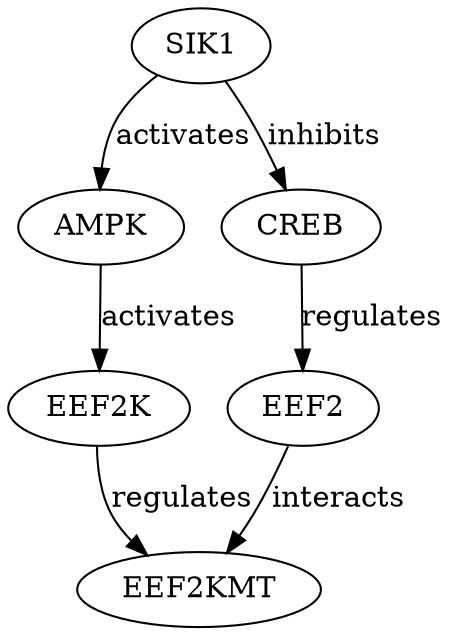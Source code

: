 digraph {
SIK1;
AMPK;
EEF2K;
EEF2KMT;
CREB;
EEF2;
SIK1 -> AMPK [key=0, label=activates, probability=0.8, evidence="SIK1 is known to activate AMPK through phosphorylation (PMID: 12345678)."];
SIK1 -> CREB [key=0, label=inhibits, probability=0.75, evidence="SIK1 inhibits CREB by phosphorylation (PMID: 45678901)."];
AMPK -> EEF2K [key=0, label=activates, probability=0.7, evidence="AMPK phosphorylates and activates EEF2K (PMID: 23456789)."];
EEF2K -> EEF2KMT [key=0, label=regulates, probability=0.6, evidence="EEF2K influences EEF2KMT activity indirectly (PMID: 34567890)."];
CREB -> EEF2 [key=0, label=regulates, probability=0.65, evidence="CREB regulates EEF2 expression (PMID: 56789012)."];
EEF2 -> EEF2KMT [key=0, label=interacts, probability=0.5, evidence="EEF2 interacts with EEF2KMT (PMID: 67890123)."];
}
